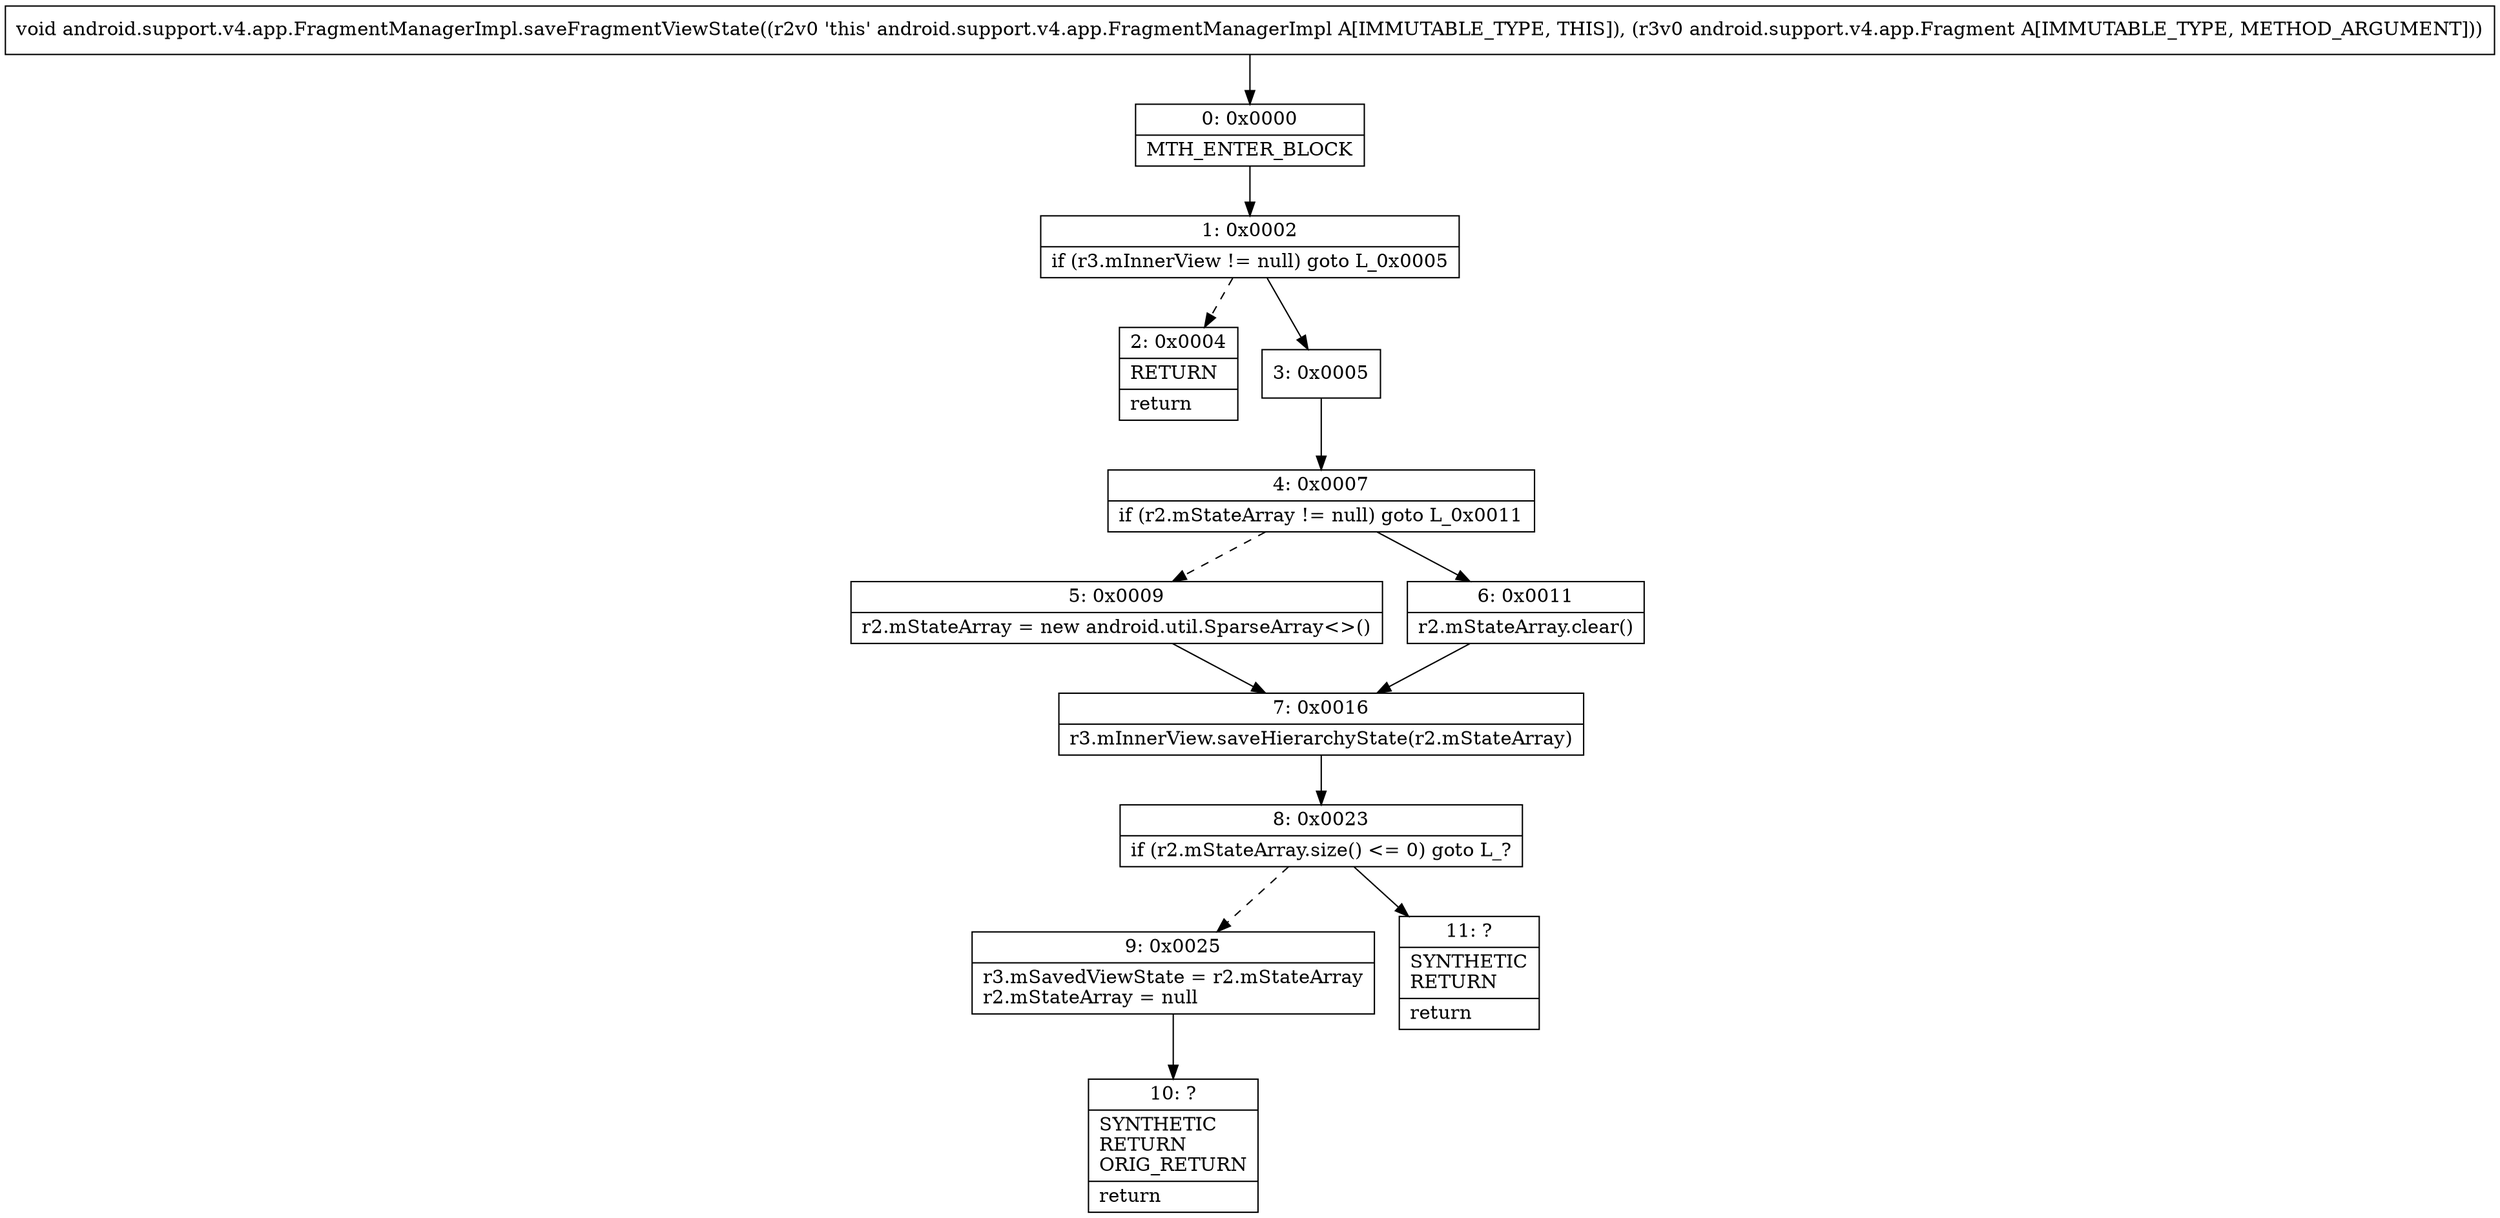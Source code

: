 digraph "CFG forandroid.support.v4.app.FragmentManagerImpl.saveFragmentViewState(Landroid\/support\/v4\/app\/Fragment;)V" {
Node_0 [shape=record,label="{0\:\ 0x0000|MTH_ENTER_BLOCK\l}"];
Node_1 [shape=record,label="{1\:\ 0x0002|if (r3.mInnerView != null) goto L_0x0005\l}"];
Node_2 [shape=record,label="{2\:\ 0x0004|RETURN\l|return\l}"];
Node_3 [shape=record,label="{3\:\ 0x0005}"];
Node_4 [shape=record,label="{4\:\ 0x0007|if (r2.mStateArray != null) goto L_0x0011\l}"];
Node_5 [shape=record,label="{5\:\ 0x0009|r2.mStateArray = new android.util.SparseArray\<\>()\l}"];
Node_6 [shape=record,label="{6\:\ 0x0011|r2.mStateArray.clear()\l}"];
Node_7 [shape=record,label="{7\:\ 0x0016|r3.mInnerView.saveHierarchyState(r2.mStateArray)\l}"];
Node_8 [shape=record,label="{8\:\ 0x0023|if (r2.mStateArray.size() \<= 0) goto L_?\l}"];
Node_9 [shape=record,label="{9\:\ 0x0025|r3.mSavedViewState = r2.mStateArray\lr2.mStateArray = null\l}"];
Node_10 [shape=record,label="{10\:\ ?|SYNTHETIC\lRETURN\lORIG_RETURN\l|return\l}"];
Node_11 [shape=record,label="{11\:\ ?|SYNTHETIC\lRETURN\l|return\l}"];
MethodNode[shape=record,label="{void android.support.v4.app.FragmentManagerImpl.saveFragmentViewState((r2v0 'this' android.support.v4.app.FragmentManagerImpl A[IMMUTABLE_TYPE, THIS]), (r3v0 android.support.v4.app.Fragment A[IMMUTABLE_TYPE, METHOD_ARGUMENT])) }"];
MethodNode -> Node_0;
Node_0 -> Node_1;
Node_1 -> Node_2[style=dashed];
Node_1 -> Node_3;
Node_3 -> Node_4;
Node_4 -> Node_5[style=dashed];
Node_4 -> Node_6;
Node_5 -> Node_7;
Node_6 -> Node_7;
Node_7 -> Node_8;
Node_8 -> Node_9[style=dashed];
Node_8 -> Node_11;
Node_9 -> Node_10;
}

